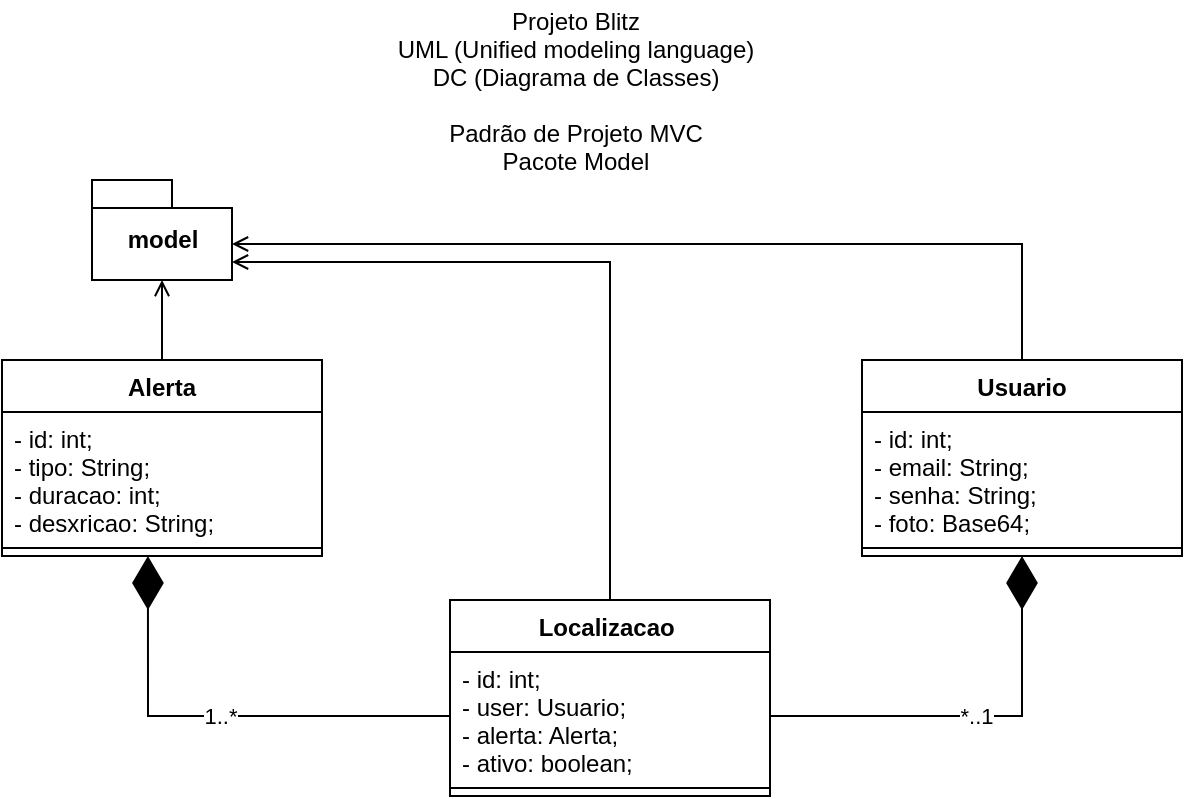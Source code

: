 <mxfile version="16.6.5" type="device"><diagram id="5aFcIzHEFa_-uCpAqGSL" name="Page-1"><mxGraphModel dx="1673" dy="867" grid="1" gridSize="10" guides="1" tooltips="1" connect="1" arrows="1" fold="1" page="1" pageScale="1" pageWidth="827" pageHeight="1169" math="0" shadow="0"><root><mxCell id="0"/><mxCell id="1" parent="0"/><mxCell id="5J824YXHG4v5JSERl_3K-21" style="edgeStyle=orthogonalEdgeStyle;rounded=0;orthogonalLoop=1;jettySize=auto;html=1;exitX=0.5;exitY=0;exitDx=0;exitDy=0;entryX=0.5;entryY=1;entryDx=0;entryDy=0;entryPerimeter=0;endArrow=open;endFill=0;" edge="1" parent="1" source="5J824YXHG4v5JSERl_3K-1" target="5J824YXHG4v5JSERl_3K-20"><mxGeometry relative="1" as="geometry"/></mxCell><mxCell id="5J824YXHG4v5JSERl_3K-1" value="Alerta" style="swimlane;fontStyle=1;align=center;verticalAlign=top;childLayout=stackLayout;horizontal=1;startSize=26;horizontalStack=0;resizeParent=1;resizeParentMax=0;resizeLast=0;collapsible=1;marginBottom=0;" vertex="1" parent="1"><mxGeometry x="110" y="300" width="160" height="98" as="geometry"/></mxCell><mxCell id="5J824YXHG4v5JSERl_3K-2" value="- id: int;&#10;- tipo: String;&#10;- duracao: int;&#10;- desxricao: String;" style="text;strokeColor=none;fillColor=none;align=left;verticalAlign=top;spacingLeft=4;spacingRight=4;overflow=hidden;rotatable=0;points=[[0,0.5],[1,0.5]];portConstraint=eastwest;" vertex="1" parent="5J824YXHG4v5JSERl_3K-1"><mxGeometry y="26" width="160" height="64" as="geometry"/></mxCell><mxCell id="5J824YXHG4v5JSERl_3K-3" value="" style="line;strokeWidth=1;fillColor=none;align=left;verticalAlign=middle;spacingTop=-1;spacingLeft=3;spacingRight=3;rotatable=0;labelPosition=right;points=[];portConstraint=eastwest;" vertex="1" parent="5J824YXHG4v5JSERl_3K-1"><mxGeometry y="90" width="160" height="8" as="geometry"/></mxCell><mxCell id="5J824YXHG4v5JSERl_3K-24" style="edgeStyle=orthogonalEdgeStyle;rounded=0;orthogonalLoop=1;jettySize=auto;html=1;exitX=0.5;exitY=0;exitDx=0;exitDy=0;entryX=0;entryY=0;entryDx=70;entryDy=32;entryPerimeter=0;endArrow=open;endFill=0;" edge="1" parent="1" source="5J824YXHG4v5JSERl_3K-9" target="5J824YXHG4v5JSERl_3K-20"><mxGeometry relative="1" as="geometry"/></mxCell><mxCell id="5J824YXHG4v5JSERl_3K-9" value="Usuario" style="swimlane;fontStyle=1;align=center;verticalAlign=top;childLayout=stackLayout;horizontal=1;startSize=26;horizontalStack=0;resizeParent=1;resizeParentMax=0;resizeLast=0;collapsible=1;marginBottom=0;" vertex="1" parent="1"><mxGeometry x="540" y="300" width="160" height="98" as="geometry"/></mxCell><mxCell id="5J824YXHG4v5JSERl_3K-10" value="- id: int;&#10;- email: String;&#10;- senha: String;&#10;- foto: Base64;" style="text;strokeColor=none;fillColor=none;align=left;verticalAlign=top;spacingLeft=4;spacingRight=4;overflow=hidden;rotatable=0;points=[[0,0.5],[1,0.5]];portConstraint=eastwest;" vertex="1" parent="5J824YXHG4v5JSERl_3K-9"><mxGeometry y="26" width="160" height="64" as="geometry"/></mxCell><mxCell id="5J824YXHG4v5JSERl_3K-11" value="" style="line;strokeWidth=1;fillColor=none;align=left;verticalAlign=middle;spacingTop=-1;spacingLeft=3;spacingRight=3;rotatable=0;labelPosition=right;points=[];portConstraint=eastwest;" vertex="1" parent="5J824YXHG4v5JSERl_3K-9"><mxGeometry y="90" width="160" height="8" as="geometry"/></mxCell><mxCell id="5J824YXHG4v5JSERl_3K-23" style="edgeStyle=orthogonalEdgeStyle;rounded=0;orthogonalLoop=1;jettySize=auto;html=1;exitX=0.5;exitY=0;exitDx=0;exitDy=0;entryX=0;entryY=0;entryDx=70;entryDy=41;entryPerimeter=0;endArrow=open;endFill=0;" edge="1" parent="1" source="5J824YXHG4v5JSERl_3K-13" target="5J824YXHG4v5JSERl_3K-20"><mxGeometry relative="1" as="geometry"/></mxCell><mxCell id="5J824YXHG4v5JSERl_3K-13" value="Localizacao " style="swimlane;fontStyle=1;align=center;verticalAlign=top;childLayout=stackLayout;horizontal=1;startSize=26;horizontalStack=0;resizeParent=1;resizeParentMax=0;resizeLast=0;collapsible=1;marginBottom=0;" vertex="1" parent="1"><mxGeometry x="334" y="420" width="160" height="98" as="geometry"/></mxCell><mxCell id="5J824YXHG4v5JSERl_3K-14" value="- id: int;&#10;- user: Usuario;&#10;- alerta: Alerta;&#10;- ativo: boolean;" style="text;strokeColor=none;fillColor=none;align=left;verticalAlign=top;spacingLeft=4;spacingRight=4;overflow=hidden;rotatable=0;points=[[0,0.5],[1,0.5]];portConstraint=eastwest;" vertex="1" parent="5J824YXHG4v5JSERl_3K-13"><mxGeometry y="26" width="160" height="64" as="geometry"/></mxCell><mxCell id="5J824YXHG4v5JSERl_3K-15" value="" style="line;strokeWidth=1;fillColor=none;align=left;verticalAlign=middle;spacingTop=-1;spacingLeft=3;spacingRight=3;rotatable=0;labelPosition=right;points=[];portConstraint=eastwest;" vertex="1" parent="5J824YXHG4v5JSERl_3K-13"><mxGeometry y="90" width="160" height="8" as="geometry"/></mxCell><mxCell id="5J824YXHG4v5JSERl_3K-17" value="*..1" style="endArrow=diamondThin;endFill=1;endSize=24;html=1;rounded=0;exitX=1;exitY=0.5;exitDx=0;exitDy=0;edgeStyle=orthogonalEdgeStyle;entryX=0.5;entryY=1;entryDx=0;entryDy=0;" edge="1" parent="1" source="5J824YXHG4v5JSERl_3K-14" target="5J824YXHG4v5JSERl_3K-9"><mxGeometry width="160" relative="1" as="geometry"><mxPoint x="330" y="480" as="sourcePoint"/><mxPoint x="600" y="330" as="targetPoint"/></mxGeometry></mxCell><mxCell id="5J824YXHG4v5JSERl_3K-18" value="1..*" style="endArrow=diamondThin;endFill=1;endSize=24;html=1;rounded=0;exitX=0;exitY=0.5;exitDx=0;exitDy=0;edgeStyle=orthogonalEdgeStyle;entryX=0.456;entryY=1;entryDx=0;entryDy=0;entryPerimeter=0;" edge="1" parent="1" source="5J824YXHG4v5JSERl_3K-14" target="5J824YXHG4v5JSERl_3K-3"><mxGeometry width="160" relative="1" as="geometry"><mxPoint x="110" y="430" as="sourcePoint"/><mxPoint x="170.08" y="389.012" as="targetPoint"/></mxGeometry></mxCell><mxCell id="5J824YXHG4v5JSERl_3K-19" value="Projeto Blitz&#10;UML (Unified modeling language)&#10;DC (Diagrama de Classes)&#10;&#10;Padrão de Projeto MVC&#10;Pacote Model" style="text;align=center;fontStyle=0;verticalAlign=middle;spacingLeft=3;spacingRight=3;strokeColor=none;rotatable=0;points=[[0,0.5],[1,0.5]];portConstraint=eastwest;" vertex="1" parent="1"><mxGeometry x="290" y="120" width="214" height="90" as="geometry"/></mxCell><mxCell id="5J824YXHG4v5JSERl_3K-20" value="model" style="shape=folder;fontStyle=1;spacingTop=10;tabWidth=40;tabHeight=14;tabPosition=left;html=1;" vertex="1" parent="1"><mxGeometry x="155" y="210" width="70" height="50" as="geometry"/></mxCell></root></mxGraphModel></diagram></mxfile>